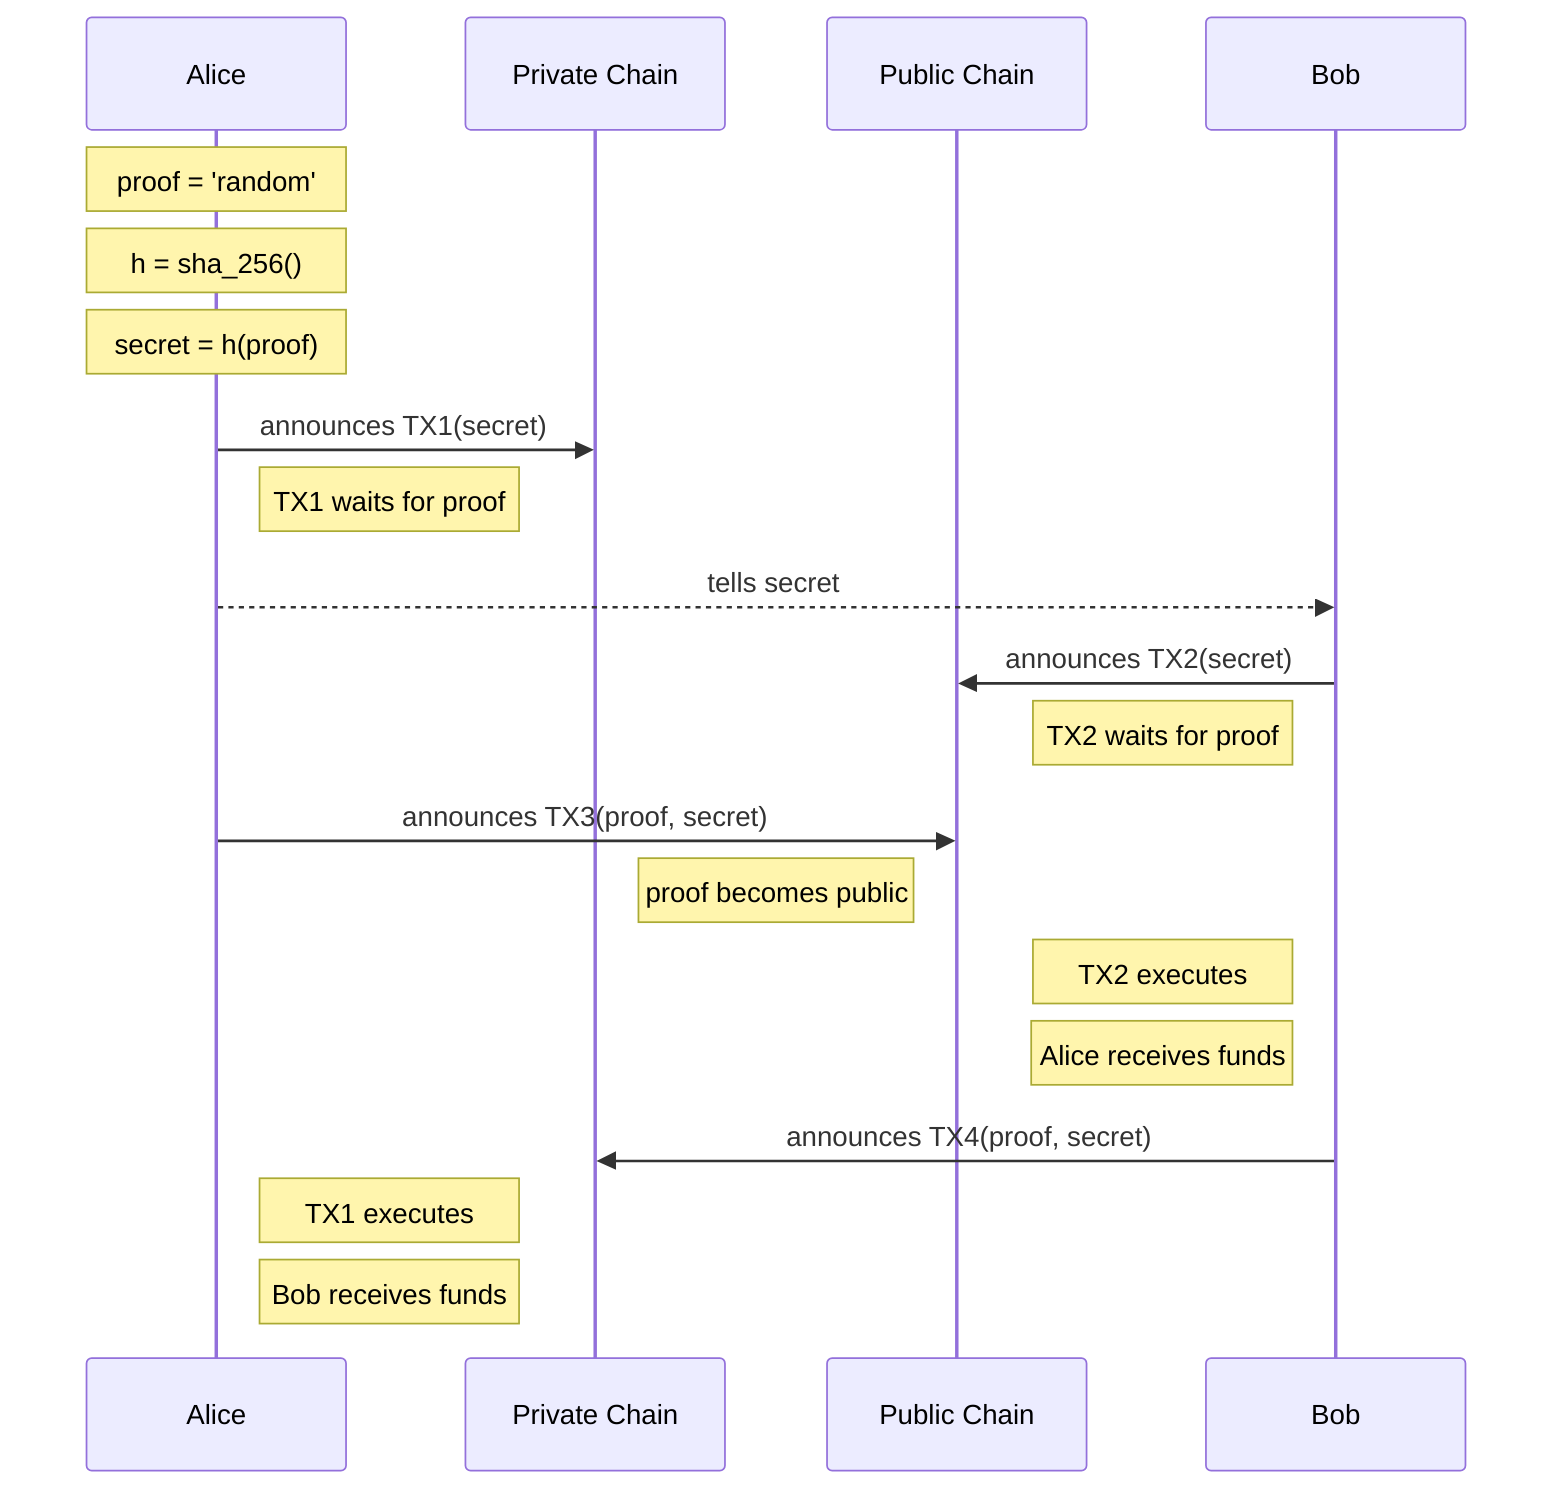 sequenceDiagram
    participant Alice
    participant Private Chain
    participant Public Chain
    participant Bob
    Note over Alice: proof = 'random'
    Note over Alice: h = sha_256()
    Note over Alice: secret = h(proof)
    Alice ->>  Private Chain: announces TX1(secret)
    Note right of Alice: TX1 waits for proof
    Alice -->> Bob: tells secret
    Bob ->> Public Chain: announces TX2(secret)
    Note left of Bob: TX2 waits for proof
    Alice ->>  Public Chain: announces TX3(proof, secret)
    Note left of Public Chain: proof becomes public
    Note left of Bob: TX2 executes
    Note left of Bob: Alice receives funds
    Bob ->>  Private Chain: announces TX4(proof, secret)
    Note right of Alice: TX1 executes
    Note right of Alice: Bob receives funds